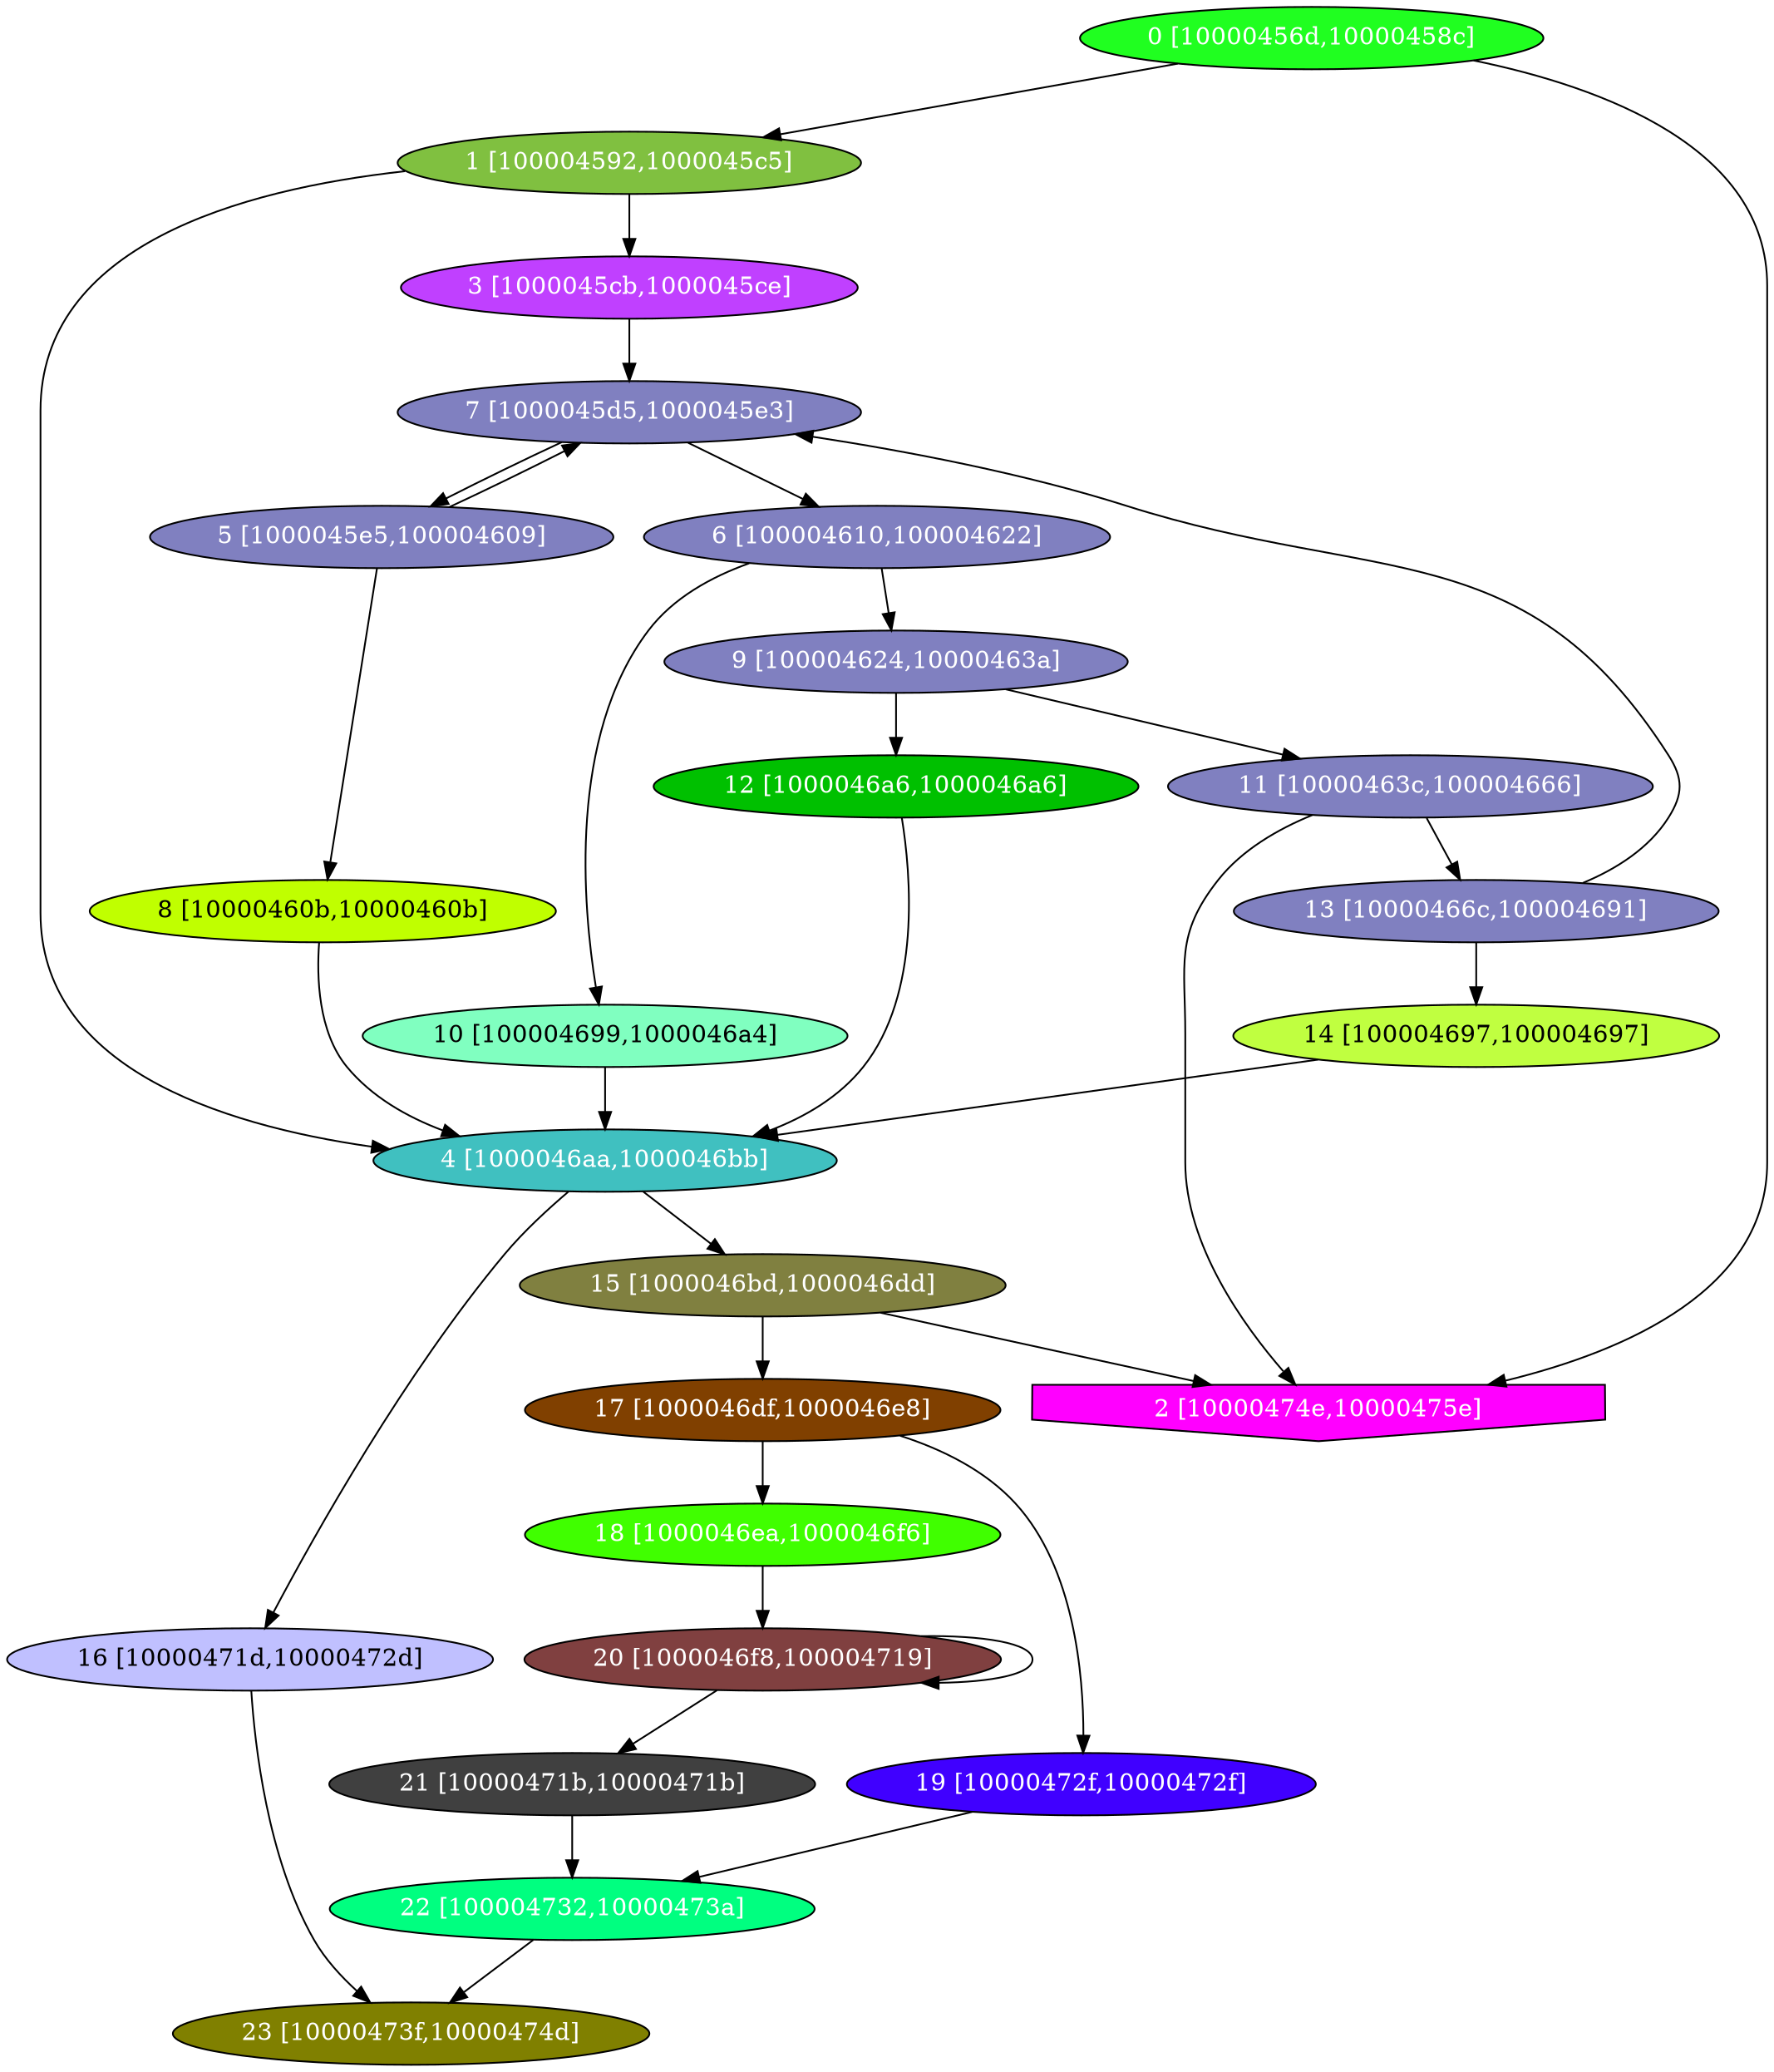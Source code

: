 diGraph tar{
	tar_0  [style=filled fillcolor="#20FF20" fontcolor="#ffffff" shape=oval label="0 [10000456d,10000458c]"]
	tar_1  [style=filled fillcolor="#80C040" fontcolor="#ffffff" shape=oval label="1 [100004592,1000045c5]"]
	tar_2  [style=filled fillcolor="#FF00FF" fontcolor="#ffffff" shape=invhouse label="2 [10000474e,10000475e]"]
	tar_3  [style=filled fillcolor="#C040FF" fontcolor="#ffffff" shape=oval label="3 [1000045cb,1000045ce]"]
	tar_4  [style=filled fillcolor="#40C0C0" fontcolor="#ffffff" shape=oval label="4 [1000046aa,1000046bb]"]
	tar_5  [style=filled fillcolor="#8080C0" fontcolor="#ffffff" shape=oval label="5 [1000045e5,100004609]"]
	tar_6  [style=filled fillcolor="#8080C0" fontcolor="#ffffff" shape=oval label="6 [100004610,100004622]"]
	tar_7  [style=filled fillcolor="#8080C0" fontcolor="#ffffff" shape=oval label="7 [1000045d5,1000045e3]"]
	tar_8  [style=filled fillcolor="#C0FF00" fontcolor="#000000" shape=oval label="8 [10000460b,10000460b]"]
	tar_9  [style=filled fillcolor="#8080C0" fontcolor="#ffffff" shape=oval label="9 [100004624,10000463a]"]
	tar_a  [style=filled fillcolor="#80FFC0" fontcolor="#000000" shape=oval label="10 [100004699,1000046a4]"]
	tar_b  [style=filled fillcolor="#8080C0" fontcolor="#ffffff" shape=oval label="11 [10000463c,100004666]"]
	tar_c  [style=filled fillcolor="#00C000" fontcolor="#ffffff" shape=oval label="12 [1000046a6,1000046a6]"]
	tar_d  [style=filled fillcolor="#8080C0" fontcolor="#ffffff" shape=oval label="13 [10000466c,100004691]"]
	tar_e  [style=filled fillcolor="#C0FF40" fontcolor="#000000" shape=oval label="14 [100004697,100004697]"]
	tar_f  [style=filled fillcolor="#808040" fontcolor="#ffffff" shape=oval label="15 [1000046bd,1000046dd]"]
	tar_10  [style=filled fillcolor="#C0C0FF" fontcolor="#000000" shape=oval label="16 [10000471d,10000472d]"]
	tar_11  [style=filled fillcolor="#804000" fontcolor="#ffffff" shape=oval label="17 [1000046df,1000046e8]"]
	tar_12  [style=filled fillcolor="#40FF00" fontcolor="#ffffff" shape=oval label="18 [1000046ea,1000046f6]"]
	tar_13  [style=filled fillcolor="#4000FF" fontcolor="#ffffff" shape=oval label="19 [10000472f,10000472f]"]
	tar_14  [style=filled fillcolor="#804040" fontcolor="#ffffff" shape=oval label="20 [1000046f8,100004719]"]
	tar_15  [style=filled fillcolor="#404040" fontcolor="#ffffff" shape=oval label="21 [10000471b,10000471b]"]
	tar_16  [style=filled fillcolor="#00FF80" fontcolor="#ffffff" shape=oval label="22 [100004732,10000473a]"]
	tar_17  [style=filled fillcolor="#808000" fontcolor="#ffffff" shape=oval label="23 [10000473f,10000474d]"]

	tar_0 -> tar_1
	tar_0 -> tar_2
	tar_1 -> tar_3
	tar_1 -> tar_4
	tar_3 -> tar_7
	tar_4 -> tar_f
	tar_4 -> tar_10
	tar_5 -> tar_7
	tar_5 -> tar_8
	tar_6 -> tar_9
	tar_6 -> tar_a
	tar_7 -> tar_5
	tar_7 -> tar_6
	tar_8 -> tar_4
	tar_9 -> tar_b
	tar_9 -> tar_c
	tar_a -> tar_4
	tar_b -> tar_2
	tar_b -> tar_d
	tar_c -> tar_4
	tar_d -> tar_7
	tar_d -> tar_e
	tar_e -> tar_4
	tar_f -> tar_2
	tar_f -> tar_11
	tar_10 -> tar_17
	tar_11 -> tar_12
	tar_11 -> tar_13
	tar_12 -> tar_14
	tar_13 -> tar_16
	tar_14 -> tar_14
	tar_14 -> tar_15
	tar_15 -> tar_16
	tar_16 -> tar_17
}